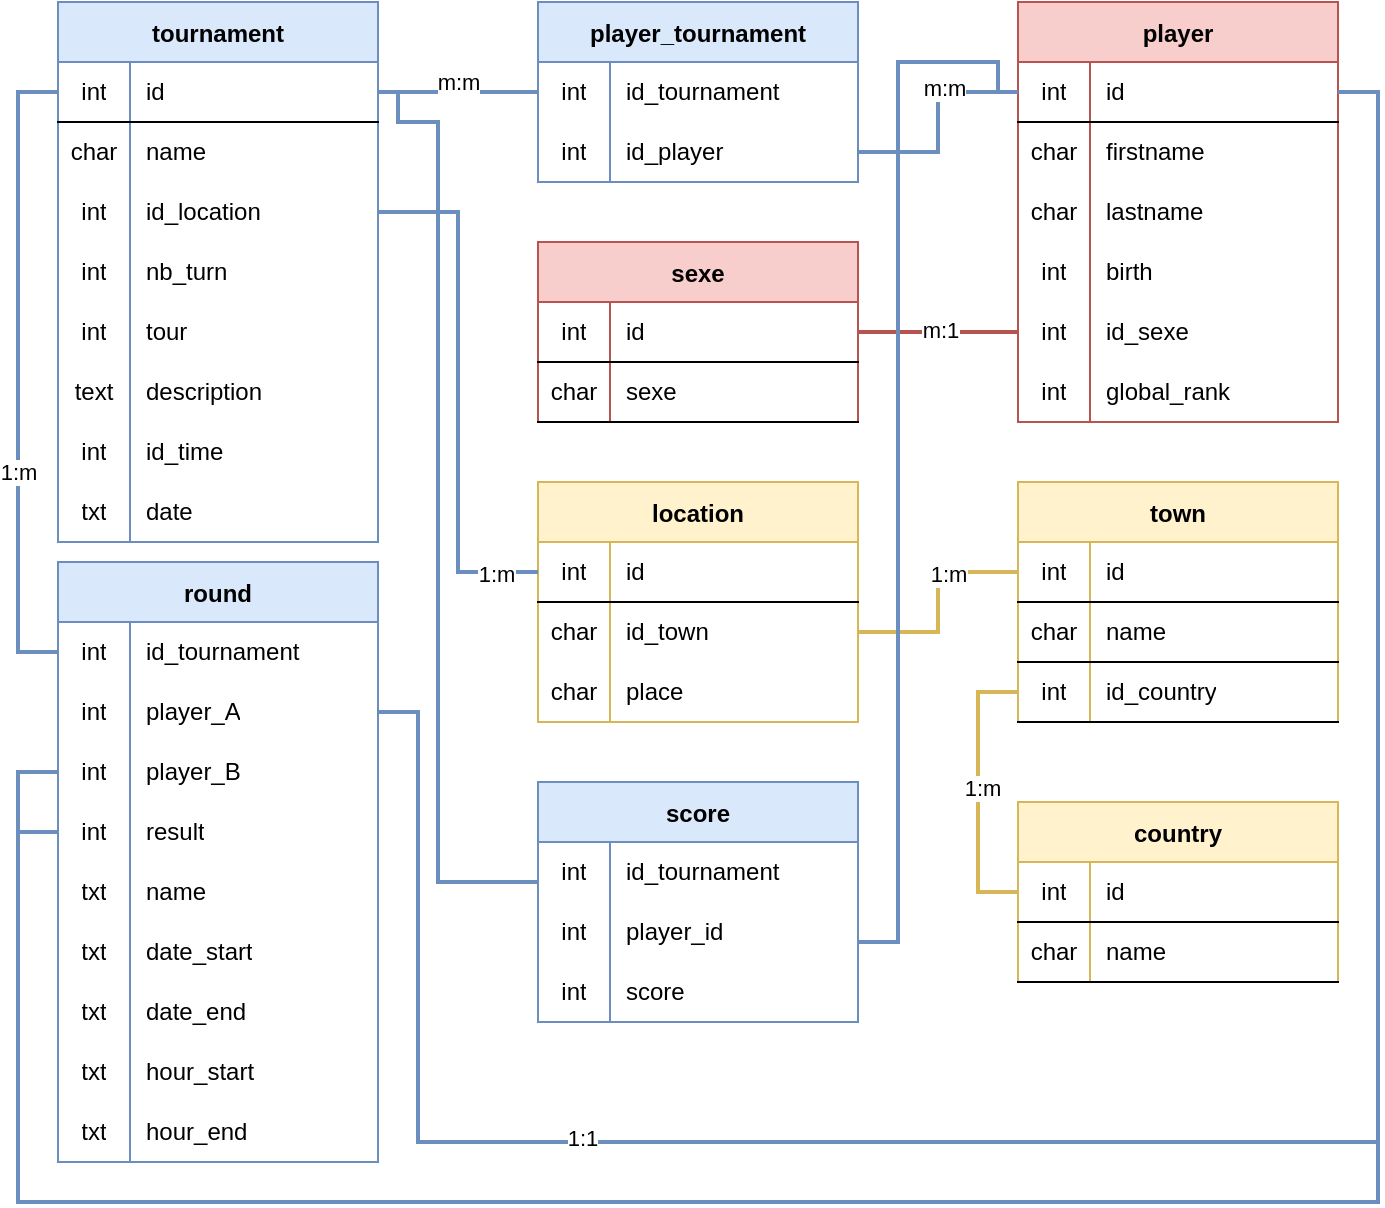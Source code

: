 <mxfile version="16.5.4" type="device" pages="2"><diagram id="C5RBs43oDa-KdzZeNtuy" name="BDD"><mxGraphModel dx="1426" dy="793" grid="1" gridSize="10" guides="1" tooltips="1" connect="1" arrows="1" fold="1" page="1" pageScale="1" pageWidth="1169" pageHeight="827" math="0" shadow="0"><root><mxCell id="WIyWlLk6GJQsqaUBKTNV-0"/><mxCell id="WIyWlLk6GJQsqaUBKTNV-1" parent="WIyWlLk6GJQsqaUBKTNV-0"/><mxCell id="q8imigKJViEBwgdhQdV9-0" value="tournament" style="shape=table;startSize=30;container=1;collapsible=0;childLayout=tableLayout;fixedRows=1;rowLines=0;fontStyle=1;align=center;pointerEvents=1;fillColor=#dae8fc;strokeColor=#6c8ebf;" parent="WIyWlLk6GJQsqaUBKTNV-1" vertex="1"><mxGeometry x="40" y="30" width="160" height="270.0" as="geometry"/></mxCell><mxCell id="q8imigKJViEBwgdhQdV9-1" value="" style="shape=partialRectangle;html=1;whiteSpace=wrap;collapsible=0;dropTarget=0;pointerEvents=1;fillColor=none;top=0;left=0;bottom=1;right=0;points=[[0,0.5],[1,0.5]];portConstraint=eastwest;" parent="q8imigKJViEBwgdhQdV9-0" vertex="1"><mxGeometry y="30" width="160" height="30" as="geometry"/></mxCell><mxCell id="q8imigKJViEBwgdhQdV9-2" value="int" style="shape=partialRectangle;html=1;whiteSpace=wrap;connectable=0;fillColor=none;top=0;left=0;bottom=0;right=0;overflow=hidden;pointerEvents=1;" parent="q8imigKJViEBwgdhQdV9-1" vertex="1"><mxGeometry width="36" height="30" as="geometry"><mxRectangle width="36" height="30" as="alternateBounds"/></mxGeometry></mxCell><mxCell id="q8imigKJViEBwgdhQdV9-3" value="id" style="shape=partialRectangle;html=1;whiteSpace=wrap;connectable=0;fillColor=none;top=0;left=0;bottom=0;right=0;align=left;spacingLeft=6;overflow=hidden;pointerEvents=1;" parent="q8imigKJViEBwgdhQdV9-1" vertex="1"><mxGeometry x="36" width="124" height="30" as="geometry"><mxRectangle width="124" height="30" as="alternateBounds"/></mxGeometry></mxCell><mxCell id="q8imigKJViEBwgdhQdV9-4" value="" style="shape=partialRectangle;html=1;whiteSpace=wrap;collapsible=0;dropTarget=0;pointerEvents=1;fillColor=none;top=0;left=0;bottom=0;right=0;points=[[0,0.5],[1,0.5]];portConstraint=eastwest;" parent="q8imigKJViEBwgdhQdV9-0" vertex="1"><mxGeometry y="60" width="160" height="30" as="geometry"/></mxCell><mxCell id="q8imigKJViEBwgdhQdV9-5" value="char" style="shape=partialRectangle;html=1;whiteSpace=wrap;connectable=0;fillColor=none;top=0;left=0;bottom=0;right=0;overflow=hidden;pointerEvents=1;" parent="q8imigKJViEBwgdhQdV9-4" vertex="1"><mxGeometry width="36" height="30" as="geometry"><mxRectangle width="36" height="30" as="alternateBounds"/></mxGeometry></mxCell><mxCell id="q8imigKJViEBwgdhQdV9-6" value="name" style="shape=partialRectangle;html=1;whiteSpace=wrap;connectable=0;fillColor=none;top=0;left=0;bottom=0;right=0;align=left;spacingLeft=6;overflow=hidden;pointerEvents=1;" parent="q8imigKJViEBwgdhQdV9-4" vertex="1"><mxGeometry x="36" width="124" height="30" as="geometry"><mxRectangle width="124" height="30" as="alternateBounds"/></mxGeometry></mxCell><mxCell id="q8imigKJViEBwgdhQdV9-7" value="" style="shape=partialRectangle;html=1;whiteSpace=wrap;collapsible=0;dropTarget=0;pointerEvents=1;fillColor=none;top=0;left=0;bottom=0;right=0;points=[[0,0.5],[1,0.5]];portConstraint=eastwest;" parent="q8imigKJViEBwgdhQdV9-0" vertex="1"><mxGeometry y="90" width="160" height="30" as="geometry"/></mxCell><mxCell id="q8imigKJViEBwgdhQdV9-8" value="int" style="shape=partialRectangle;html=1;whiteSpace=wrap;connectable=0;fillColor=none;top=0;left=0;bottom=0;right=0;overflow=hidden;pointerEvents=1;" parent="q8imigKJViEBwgdhQdV9-7" vertex="1"><mxGeometry width="36" height="30" as="geometry"><mxRectangle width="36" height="30" as="alternateBounds"/></mxGeometry></mxCell><mxCell id="q8imigKJViEBwgdhQdV9-9" value="id_location" style="shape=partialRectangle;html=1;whiteSpace=wrap;connectable=0;fillColor=none;top=0;left=0;bottom=0;right=0;align=left;spacingLeft=6;overflow=hidden;pointerEvents=1;" parent="q8imigKJViEBwgdhQdV9-7" vertex="1"><mxGeometry x="36" width="124" height="30" as="geometry"><mxRectangle width="124" height="30" as="alternateBounds"/></mxGeometry></mxCell><mxCell id="q8imigKJViEBwgdhQdV9-10" style="shape=partialRectangle;html=1;whiteSpace=wrap;collapsible=0;dropTarget=0;pointerEvents=1;fillColor=none;top=0;left=0;bottom=0;right=0;points=[[0,0.5],[1,0.5]];portConstraint=eastwest;" parent="q8imigKJViEBwgdhQdV9-0" vertex="1"><mxGeometry y="120" width="160" height="30" as="geometry"/></mxCell><mxCell id="q8imigKJViEBwgdhQdV9-11" value="int" style="shape=partialRectangle;html=1;whiteSpace=wrap;connectable=0;fillColor=none;top=0;left=0;bottom=0;right=0;overflow=hidden;pointerEvents=1;" parent="q8imigKJViEBwgdhQdV9-10" vertex="1"><mxGeometry width="36" height="30" as="geometry"><mxRectangle width="36" height="30" as="alternateBounds"/></mxGeometry></mxCell><mxCell id="q8imigKJViEBwgdhQdV9-12" value="nb_turn" style="shape=partialRectangle;html=1;whiteSpace=wrap;connectable=0;fillColor=none;top=0;left=0;bottom=0;right=0;align=left;spacingLeft=6;overflow=hidden;pointerEvents=1;" parent="q8imigKJViEBwgdhQdV9-10" vertex="1"><mxGeometry x="36" width="124" height="30" as="geometry"><mxRectangle width="124" height="30" as="alternateBounds"/></mxGeometry></mxCell><mxCell id="q8imigKJViEBwgdhQdV9-13" style="shape=partialRectangle;html=1;whiteSpace=wrap;collapsible=0;dropTarget=0;pointerEvents=1;fillColor=none;top=0;left=0;bottom=0;right=0;points=[[0,0.5],[1,0.5]];portConstraint=eastwest;" parent="q8imigKJViEBwgdhQdV9-0" vertex="1"><mxGeometry y="150" width="160" height="30" as="geometry"/></mxCell><mxCell id="q8imigKJViEBwgdhQdV9-14" value="int" style="shape=partialRectangle;html=1;whiteSpace=wrap;connectable=0;fillColor=none;top=0;left=0;bottom=0;right=0;overflow=hidden;pointerEvents=1;" parent="q8imigKJViEBwgdhQdV9-13" vertex="1"><mxGeometry width="36" height="30" as="geometry"><mxRectangle width="36" height="30" as="alternateBounds"/></mxGeometry></mxCell><mxCell id="q8imigKJViEBwgdhQdV9-15" value="tour" style="shape=partialRectangle;html=1;whiteSpace=wrap;connectable=0;fillColor=none;top=0;left=0;bottom=0;right=0;align=left;spacingLeft=6;overflow=hidden;pointerEvents=1;" parent="q8imigKJViEBwgdhQdV9-13" vertex="1"><mxGeometry x="36" width="124" height="30" as="geometry"><mxRectangle width="124" height="30" as="alternateBounds"/></mxGeometry></mxCell><mxCell id="q8imigKJViEBwgdhQdV9-16" style="shape=partialRectangle;html=1;whiteSpace=wrap;collapsible=0;dropTarget=0;pointerEvents=1;fillColor=none;top=0;left=0;bottom=0;right=0;points=[[0,0.5],[1,0.5]];portConstraint=eastwest;" parent="q8imigKJViEBwgdhQdV9-0" vertex="1"><mxGeometry y="180" width="160" height="30" as="geometry"/></mxCell><mxCell id="q8imigKJViEBwgdhQdV9-17" value="text" style="shape=partialRectangle;html=1;whiteSpace=wrap;connectable=0;fillColor=none;top=0;left=0;bottom=0;right=0;overflow=hidden;pointerEvents=1;" parent="q8imigKJViEBwgdhQdV9-16" vertex="1"><mxGeometry width="36" height="30" as="geometry"><mxRectangle width="36" height="30" as="alternateBounds"/></mxGeometry></mxCell><mxCell id="q8imigKJViEBwgdhQdV9-18" value="description" style="shape=partialRectangle;html=1;whiteSpace=wrap;connectable=0;fillColor=none;top=0;left=0;bottom=0;right=0;align=left;spacingLeft=6;overflow=hidden;pointerEvents=1;" parent="q8imigKJViEBwgdhQdV9-16" vertex="1"><mxGeometry x="36" width="124" height="30" as="geometry"><mxRectangle width="124" height="30" as="alternateBounds"/></mxGeometry></mxCell><mxCell id="q8imigKJViEBwgdhQdV9-19" style="shape=partialRectangle;html=1;whiteSpace=wrap;collapsible=0;dropTarget=0;pointerEvents=1;fillColor=none;top=0;left=0;bottom=0;right=0;points=[[0,0.5],[1,0.5]];portConstraint=eastwest;" parent="q8imigKJViEBwgdhQdV9-0" vertex="1"><mxGeometry y="210" width="160" height="30" as="geometry"/></mxCell><mxCell id="q8imigKJViEBwgdhQdV9-20" value="int" style="shape=partialRectangle;html=1;whiteSpace=wrap;connectable=0;fillColor=none;top=0;left=0;bottom=0;right=0;overflow=hidden;pointerEvents=1;" parent="q8imigKJViEBwgdhQdV9-19" vertex="1"><mxGeometry width="36" height="30" as="geometry"><mxRectangle width="36" height="30" as="alternateBounds"/></mxGeometry></mxCell><mxCell id="q8imigKJViEBwgdhQdV9-21" value="id_time" style="shape=partialRectangle;html=1;whiteSpace=wrap;connectable=0;fillColor=none;top=0;left=0;bottom=0;right=0;align=left;spacingLeft=6;overflow=hidden;pointerEvents=1;" parent="q8imigKJViEBwgdhQdV9-19" vertex="1"><mxGeometry x="36" width="124" height="30" as="geometry"><mxRectangle width="124" height="30" as="alternateBounds"/></mxGeometry></mxCell><mxCell id="sNvk0wN_pcC92J1h9qvO-0" style="shape=partialRectangle;html=1;whiteSpace=wrap;collapsible=0;dropTarget=0;pointerEvents=1;fillColor=none;top=0;left=0;bottom=0;right=0;points=[[0,0.5],[1,0.5]];portConstraint=eastwest;" parent="q8imigKJViEBwgdhQdV9-0" vertex="1"><mxGeometry y="240" width="160" height="30" as="geometry"/></mxCell><mxCell id="sNvk0wN_pcC92J1h9qvO-1" value="txt" style="shape=partialRectangle;html=1;whiteSpace=wrap;connectable=0;fillColor=none;top=0;left=0;bottom=0;right=0;overflow=hidden;pointerEvents=1;" parent="sNvk0wN_pcC92J1h9qvO-0" vertex="1"><mxGeometry width="36" height="30" as="geometry"><mxRectangle width="36" height="30" as="alternateBounds"/></mxGeometry></mxCell><mxCell id="sNvk0wN_pcC92J1h9qvO-2" value="date" style="shape=partialRectangle;html=1;whiteSpace=wrap;connectable=0;fillColor=none;top=0;left=0;bottom=0;right=0;align=left;spacingLeft=6;overflow=hidden;pointerEvents=1;" parent="sNvk0wN_pcC92J1h9qvO-0" vertex="1"><mxGeometry x="36" width="124" height="30" as="geometry"><mxRectangle width="124" height="30" as="alternateBounds"/></mxGeometry></mxCell><mxCell id="q8imigKJViEBwgdhQdV9-22" value="player_tournament" style="shape=table;startSize=30;container=1;collapsible=0;childLayout=tableLayout;fixedRows=1;rowLines=0;fontStyle=1;align=center;pointerEvents=1;fillColor=#dae8fc;strokeColor=#6c8ebf;" parent="WIyWlLk6GJQsqaUBKTNV-1" vertex="1"><mxGeometry x="280" y="30" width="160" height="90" as="geometry"/></mxCell><mxCell id="q8imigKJViEBwgdhQdV9-26" value="" style="shape=partialRectangle;html=1;whiteSpace=wrap;collapsible=0;dropTarget=0;pointerEvents=1;fillColor=none;top=0;left=0;bottom=0;right=0;points=[[0,0.5],[1,0.5]];portConstraint=eastwest;" parent="q8imigKJViEBwgdhQdV9-22" vertex="1"><mxGeometry y="30" width="160" height="30" as="geometry"/></mxCell><mxCell id="q8imigKJViEBwgdhQdV9-27" value="int" style="shape=partialRectangle;html=1;whiteSpace=wrap;connectable=0;fillColor=none;top=0;left=0;bottom=0;right=0;overflow=hidden;pointerEvents=1;" parent="q8imigKJViEBwgdhQdV9-26" vertex="1"><mxGeometry width="36" height="30" as="geometry"><mxRectangle width="36" height="30" as="alternateBounds"/></mxGeometry></mxCell><mxCell id="q8imigKJViEBwgdhQdV9-28" value="id_tournament" style="shape=partialRectangle;html=1;whiteSpace=wrap;connectable=0;fillColor=none;top=0;left=0;bottom=0;right=0;align=left;spacingLeft=6;overflow=hidden;pointerEvents=1;" parent="q8imigKJViEBwgdhQdV9-26" vertex="1"><mxGeometry x="36" width="124" height="30" as="geometry"><mxRectangle width="124" height="30" as="alternateBounds"/></mxGeometry></mxCell><mxCell id="q8imigKJViEBwgdhQdV9-29" value="" style="shape=partialRectangle;html=1;whiteSpace=wrap;collapsible=0;dropTarget=0;pointerEvents=1;fillColor=none;top=0;left=0;bottom=0;right=0;points=[[0,0.5],[1,0.5]];portConstraint=eastwest;" parent="q8imigKJViEBwgdhQdV9-22" vertex="1"><mxGeometry y="60" width="160" height="30" as="geometry"/></mxCell><mxCell id="q8imigKJViEBwgdhQdV9-30" value="int" style="shape=partialRectangle;html=1;whiteSpace=wrap;connectable=0;fillColor=none;top=0;left=0;bottom=0;right=0;overflow=hidden;pointerEvents=1;" parent="q8imigKJViEBwgdhQdV9-29" vertex="1"><mxGeometry width="36" height="30" as="geometry"><mxRectangle width="36" height="30" as="alternateBounds"/></mxGeometry></mxCell><mxCell id="q8imigKJViEBwgdhQdV9-31" value="id_player" style="shape=partialRectangle;html=1;whiteSpace=wrap;connectable=0;fillColor=none;top=0;left=0;bottom=0;right=0;align=left;spacingLeft=6;overflow=hidden;pointerEvents=1;" parent="q8imigKJViEBwgdhQdV9-29" vertex="1"><mxGeometry x="36" width="124" height="30" as="geometry"><mxRectangle width="124" height="30" as="alternateBounds"/></mxGeometry></mxCell><mxCell id="q8imigKJViEBwgdhQdV9-44" style="edgeStyle=orthogonalEdgeStyle;rounded=0;orthogonalLoop=1;jettySize=auto;html=1;entryX=1;entryY=0.5;entryDx=0;entryDy=0;endArrow=none;endFill=0;strokeWidth=2;fillColor=#dae8fc;strokeColor=#6c8ebf;" parent="WIyWlLk6GJQsqaUBKTNV-1" source="q8imigKJViEBwgdhQdV9-26" target="q8imigKJViEBwgdhQdV9-1" edge="1"><mxGeometry relative="1" as="geometry"/></mxCell><mxCell id="eJc-ZGV1E1ci7smsFXw3-0" value="m:m" style="edgeLabel;html=1;align=center;verticalAlign=middle;resizable=0;points=[];" parent="q8imigKJViEBwgdhQdV9-44" vertex="1" connectable="0"><mxGeometry x="-0.071" y="2" relative="1" as="geometry"><mxPoint x="-3" y="-7" as="offset"/></mxGeometry></mxCell><mxCell id="q8imigKJViEBwgdhQdV9-45" value="player" style="shape=table;startSize=30;container=1;collapsible=0;childLayout=tableLayout;fixedRows=1;rowLines=0;fontStyle=1;align=center;pointerEvents=1;fillColor=#f8cecc;strokeColor=#b85450;" parent="WIyWlLk6GJQsqaUBKTNV-1" vertex="1"><mxGeometry x="520" y="30" width="160" height="210" as="geometry"/></mxCell><mxCell id="q8imigKJViEBwgdhQdV9-46" value="" style="shape=partialRectangle;html=1;whiteSpace=wrap;collapsible=0;dropTarget=0;pointerEvents=1;fillColor=none;top=0;left=0;bottom=1;right=0;points=[[0,0.5],[1,0.5]];portConstraint=eastwest;" parent="q8imigKJViEBwgdhQdV9-45" vertex="1"><mxGeometry y="30" width="160" height="30" as="geometry"/></mxCell><mxCell id="q8imigKJViEBwgdhQdV9-47" value="int" style="shape=partialRectangle;html=1;whiteSpace=wrap;connectable=0;fillColor=none;top=0;left=0;bottom=0;right=0;overflow=hidden;pointerEvents=1;" parent="q8imigKJViEBwgdhQdV9-46" vertex="1"><mxGeometry width="36" height="30" as="geometry"><mxRectangle width="36" height="30" as="alternateBounds"/></mxGeometry></mxCell><mxCell id="q8imigKJViEBwgdhQdV9-48" value="id" style="shape=partialRectangle;html=1;whiteSpace=wrap;connectable=0;fillColor=none;top=0;left=0;bottom=0;right=0;align=left;spacingLeft=6;overflow=hidden;pointerEvents=1;" parent="q8imigKJViEBwgdhQdV9-46" vertex="1"><mxGeometry x="36" width="124" height="30" as="geometry"><mxRectangle width="124" height="30" as="alternateBounds"/></mxGeometry></mxCell><mxCell id="q8imigKJViEBwgdhQdV9-49" value="" style="shape=partialRectangle;html=1;whiteSpace=wrap;collapsible=0;dropTarget=0;pointerEvents=1;fillColor=none;top=0;left=0;bottom=0;right=0;points=[[0,0.5],[1,0.5]];portConstraint=eastwest;" parent="q8imigKJViEBwgdhQdV9-45" vertex="1"><mxGeometry y="60" width="160" height="30" as="geometry"/></mxCell><mxCell id="q8imigKJViEBwgdhQdV9-50" value="char" style="shape=partialRectangle;html=1;whiteSpace=wrap;connectable=0;fillColor=none;top=0;left=0;bottom=0;right=0;overflow=hidden;pointerEvents=1;" parent="q8imigKJViEBwgdhQdV9-49" vertex="1"><mxGeometry width="36" height="30" as="geometry"><mxRectangle width="36" height="30" as="alternateBounds"/></mxGeometry></mxCell><mxCell id="q8imigKJViEBwgdhQdV9-51" value="firstname" style="shape=partialRectangle;html=1;whiteSpace=wrap;connectable=0;fillColor=none;top=0;left=0;bottom=0;right=0;align=left;spacingLeft=6;overflow=hidden;pointerEvents=1;" parent="q8imigKJViEBwgdhQdV9-49" vertex="1"><mxGeometry x="36" width="124" height="30" as="geometry"><mxRectangle width="124" height="30" as="alternateBounds"/></mxGeometry></mxCell><mxCell id="q8imigKJViEBwgdhQdV9-52" value="" style="shape=partialRectangle;html=1;whiteSpace=wrap;collapsible=0;dropTarget=0;pointerEvents=1;fillColor=none;top=0;left=0;bottom=0;right=0;points=[[0,0.5],[1,0.5]];portConstraint=eastwest;" parent="q8imigKJViEBwgdhQdV9-45" vertex="1"><mxGeometry y="90" width="160" height="30" as="geometry"/></mxCell><mxCell id="q8imigKJViEBwgdhQdV9-53" value="char" style="shape=partialRectangle;html=1;whiteSpace=wrap;connectable=0;fillColor=none;top=0;left=0;bottom=0;right=0;overflow=hidden;pointerEvents=1;" parent="q8imigKJViEBwgdhQdV9-52" vertex="1"><mxGeometry width="36" height="30" as="geometry"><mxRectangle width="36" height="30" as="alternateBounds"/></mxGeometry></mxCell><mxCell id="q8imigKJViEBwgdhQdV9-54" value="lastname" style="shape=partialRectangle;html=1;whiteSpace=wrap;connectable=0;fillColor=none;top=0;left=0;bottom=0;right=0;align=left;spacingLeft=6;overflow=hidden;pointerEvents=1;" parent="q8imigKJViEBwgdhQdV9-52" vertex="1"><mxGeometry x="36" width="124" height="30" as="geometry"><mxRectangle width="124" height="30" as="alternateBounds"/></mxGeometry></mxCell><mxCell id="q8imigKJViEBwgdhQdV9-55" style="shape=partialRectangle;html=1;whiteSpace=wrap;collapsible=0;dropTarget=0;pointerEvents=1;fillColor=none;top=0;left=0;bottom=0;right=0;points=[[0,0.5],[1,0.5]];portConstraint=eastwest;" parent="q8imigKJViEBwgdhQdV9-45" vertex="1"><mxGeometry y="120" width="160" height="30" as="geometry"/></mxCell><mxCell id="q8imigKJViEBwgdhQdV9-56" value="int" style="shape=partialRectangle;html=1;whiteSpace=wrap;connectable=0;fillColor=none;top=0;left=0;bottom=0;right=0;overflow=hidden;pointerEvents=1;" parent="q8imigKJViEBwgdhQdV9-55" vertex="1"><mxGeometry width="36" height="30" as="geometry"><mxRectangle width="36" height="30" as="alternateBounds"/></mxGeometry></mxCell><mxCell id="q8imigKJViEBwgdhQdV9-57" value="birth" style="shape=partialRectangle;html=1;whiteSpace=wrap;connectable=0;fillColor=none;top=0;left=0;bottom=0;right=0;align=left;spacingLeft=6;overflow=hidden;pointerEvents=1;" parent="q8imigKJViEBwgdhQdV9-55" vertex="1"><mxGeometry x="36" width="124" height="30" as="geometry"><mxRectangle width="124" height="30" as="alternateBounds"/></mxGeometry></mxCell><mxCell id="q8imigKJViEBwgdhQdV9-58" style="shape=partialRectangle;html=1;whiteSpace=wrap;collapsible=0;dropTarget=0;pointerEvents=1;fillColor=none;top=0;left=0;bottom=0;right=0;points=[[0,0.5],[1,0.5]];portConstraint=eastwest;" parent="q8imigKJViEBwgdhQdV9-45" vertex="1"><mxGeometry y="150" width="160" height="30" as="geometry"/></mxCell><mxCell id="q8imigKJViEBwgdhQdV9-59" value="int" style="shape=partialRectangle;html=1;whiteSpace=wrap;connectable=0;fillColor=none;top=0;left=0;bottom=0;right=0;overflow=hidden;pointerEvents=1;" parent="q8imigKJViEBwgdhQdV9-58" vertex="1"><mxGeometry width="36" height="30" as="geometry"><mxRectangle width="36" height="30" as="alternateBounds"/></mxGeometry></mxCell><mxCell id="q8imigKJViEBwgdhQdV9-60" value="id_sexe" style="shape=partialRectangle;html=1;whiteSpace=wrap;connectable=0;fillColor=none;top=0;left=0;bottom=0;right=0;align=left;spacingLeft=6;overflow=hidden;pointerEvents=1;" parent="q8imigKJViEBwgdhQdV9-58" vertex="1"><mxGeometry x="36" width="124" height="30" as="geometry"><mxRectangle width="124" height="30" as="alternateBounds"/></mxGeometry></mxCell><mxCell id="q8imigKJViEBwgdhQdV9-61" style="shape=partialRectangle;html=1;whiteSpace=wrap;collapsible=0;dropTarget=0;pointerEvents=1;fillColor=none;top=0;left=0;bottom=0;right=0;points=[[0,0.5],[1,0.5]];portConstraint=eastwest;" parent="q8imigKJViEBwgdhQdV9-45" vertex="1"><mxGeometry y="180" width="160" height="30" as="geometry"/></mxCell><mxCell id="q8imigKJViEBwgdhQdV9-62" value="int" style="shape=partialRectangle;html=1;whiteSpace=wrap;connectable=0;fillColor=none;top=0;left=0;bottom=0;right=0;overflow=hidden;pointerEvents=1;" parent="q8imigKJViEBwgdhQdV9-61" vertex="1"><mxGeometry width="36" height="30" as="geometry"><mxRectangle width="36" height="30" as="alternateBounds"/></mxGeometry></mxCell><mxCell id="q8imigKJViEBwgdhQdV9-63" value="global_rank" style="shape=partialRectangle;html=1;whiteSpace=wrap;connectable=0;fillColor=none;top=0;left=0;bottom=0;right=0;align=left;spacingLeft=6;overflow=hidden;pointerEvents=1;" parent="q8imigKJViEBwgdhQdV9-61" vertex="1"><mxGeometry x="36" width="124" height="30" as="geometry"><mxRectangle width="124" height="30" as="alternateBounds"/></mxGeometry></mxCell><mxCell id="q8imigKJViEBwgdhQdV9-67" style="edgeStyle=orthogonalEdgeStyle;rounded=0;orthogonalLoop=1;jettySize=auto;html=1;entryX=1;entryY=0.5;entryDx=0;entryDy=0;endArrow=none;endFill=0;strokeWidth=2;fillColor=#dae8fc;strokeColor=#6c8ebf;" parent="WIyWlLk6GJQsqaUBKTNV-1" source="q8imigKJViEBwgdhQdV9-46" target="q8imigKJViEBwgdhQdV9-29" edge="1"><mxGeometry relative="1" as="geometry"/></mxCell><mxCell id="eJc-ZGV1E1ci7smsFXw3-1" value="m:m" style="edgeLabel;html=1;align=center;verticalAlign=middle;resizable=0;points=[];" parent="q8imigKJViEBwgdhQdV9-67" vertex="1" connectable="0"><mxGeometry x="-0.324" y="-2" relative="1" as="geometry"><mxPoint as="offset"/></mxGeometry></mxCell><mxCell id="q8imigKJViEBwgdhQdV9-82" value="sexe" style="shape=table;startSize=30;container=1;collapsible=0;childLayout=tableLayout;fixedRows=1;rowLines=0;fontStyle=1;align=center;pointerEvents=1;fillColor=#f8cecc;strokeColor=#b85450;" parent="WIyWlLk6GJQsqaUBKTNV-1" vertex="1"><mxGeometry x="280" y="150" width="160" height="90" as="geometry"/></mxCell><mxCell id="q8imigKJViEBwgdhQdV9-83" value="" style="shape=partialRectangle;html=1;whiteSpace=wrap;collapsible=0;dropTarget=0;pointerEvents=1;fillColor=none;top=0;left=0;bottom=1;right=0;points=[[0,0.5],[1,0.5]];portConstraint=eastwest;" parent="q8imigKJViEBwgdhQdV9-82" vertex="1"><mxGeometry y="30" width="160" height="30" as="geometry"/></mxCell><mxCell id="q8imigKJViEBwgdhQdV9-84" value="int" style="shape=partialRectangle;html=1;whiteSpace=wrap;connectable=0;fillColor=none;top=0;left=0;bottom=0;right=0;overflow=hidden;pointerEvents=1;" parent="q8imigKJViEBwgdhQdV9-83" vertex="1"><mxGeometry width="36" height="30" as="geometry"><mxRectangle width="36" height="30" as="alternateBounds"/></mxGeometry></mxCell><mxCell id="q8imigKJViEBwgdhQdV9-85" value="id" style="shape=partialRectangle;html=1;whiteSpace=wrap;connectable=0;fillColor=none;top=0;left=0;bottom=0;right=0;align=left;spacingLeft=6;overflow=hidden;pointerEvents=1;" parent="q8imigKJViEBwgdhQdV9-83" vertex="1"><mxGeometry x="36" width="124" height="30" as="geometry"><mxRectangle width="124" height="30" as="alternateBounds"/></mxGeometry></mxCell><mxCell id="q8imigKJViEBwgdhQdV9-101" style="shape=partialRectangle;html=1;whiteSpace=wrap;collapsible=0;dropTarget=0;pointerEvents=1;fillColor=none;top=0;left=0;bottom=1;right=0;points=[[0,0.5],[1,0.5]];portConstraint=eastwest;" parent="q8imigKJViEBwgdhQdV9-82" vertex="1"><mxGeometry y="60" width="160" height="30" as="geometry"/></mxCell><mxCell id="q8imigKJViEBwgdhQdV9-102" value="char" style="shape=partialRectangle;html=1;whiteSpace=wrap;connectable=0;fillColor=none;top=0;left=0;bottom=0;right=0;overflow=hidden;pointerEvents=1;" parent="q8imigKJViEBwgdhQdV9-101" vertex="1"><mxGeometry width="36" height="30" as="geometry"><mxRectangle width="36" height="30" as="alternateBounds"/></mxGeometry></mxCell><mxCell id="q8imigKJViEBwgdhQdV9-103" value="sexe" style="shape=partialRectangle;html=1;whiteSpace=wrap;connectable=0;fillColor=none;top=0;left=0;bottom=0;right=0;align=left;spacingLeft=6;overflow=hidden;pointerEvents=1;" parent="q8imigKJViEBwgdhQdV9-101" vertex="1"><mxGeometry x="36" width="124" height="30" as="geometry"><mxRectangle width="124" height="30" as="alternateBounds"/></mxGeometry></mxCell><mxCell id="q8imigKJViEBwgdhQdV9-104" style="edgeStyle=orthogonalEdgeStyle;rounded=0;orthogonalLoop=1;jettySize=auto;html=1;entryX=1;entryY=0.5;entryDx=0;entryDy=0;endArrow=none;endFill=0;strokeWidth=2;fillColor=#f8cecc;strokeColor=#b85450;" parent="WIyWlLk6GJQsqaUBKTNV-1" source="q8imigKJViEBwgdhQdV9-58" target="q8imigKJViEBwgdhQdV9-83" edge="1"><mxGeometry relative="1" as="geometry"/></mxCell><mxCell id="eJc-ZGV1E1ci7smsFXw3-2" value="m:1" style="edgeLabel;html=1;align=center;verticalAlign=middle;resizable=0;points=[];" parent="q8imigKJViEBwgdhQdV9-104" vertex="1" connectable="0"><mxGeometry x="-0.008" y="-1" relative="1" as="geometry"><mxPoint as="offset"/></mxGeometry></mxCell><mxCell id="q8imigKJViEBwgdhQdV9-121" value="location" style="shape=table;startSize=30;container=1;collapsible=0;childLayout=tableLayout;fixedRows=1;rowLines=0;fontStyle=1;align=center;pointerEvents=1;fillColor=#fff2cc;strokeColor=#d6b656;" parent="WIyWlLk6GJQsqaUBKTNV-1" vertex="1"><mxGeometry x="280" y="270" width="160" height="120" as="geometry"/></mxCell><mxCell id="q8imigKJViEBwgdhQdV9-122" value="" style="shape=partialRectangle;html=1;whiteSpace=wrap;collapsible=0;dropTarget=0;pointerEvents=1;fillColor=none;top=0;left=0;bottom=1;right=0;points=[[0,0.5],[1,0.5]];portConstraint=eastwest;" parent="q8imigKJViEBwgdhQdV9-121" vertex="1"><mxGeometry y="30" width="160" height="30" as="geometry"/></mxCell><mxCell id="q8imigKJViEBwgdhQdV9-123" value="int" style="shape=partialRectangle;html=1;whiteSpace=wrap;connectable=0;fillColor=none;top=0;left=0;bottom=0;right=0;overflow=hidden;pointerEvents=1;" parent="q8imigKJViEBwgdhQdV9-122" vertex="1"><mxGeometry width="36" height="30" as="geometry"><mxRectangle width="36" height="30" as="alternateBounds"/></mxGeometry></mxCell><mxCell id="q8imigKJViEBwgdhQdV9-124" value="id" style="shape=partialRectangle;html=1;whiteSpace=wrap;connectable=0;fillColor=none;top=0;left=0;bottom=0;right=0;align=left;spacingLeft=6;overflow=hidden;pointerEvents=1;" parent="q8imigKJViEBwgdhQdV9-122" vertex="1"><mxGeometry x="36" width="124" height="30" as="geometry"><mxRectangle width="124" height="30" as="alternateBounds"/></mxGeometry></mxCell><mxCell id="q8imigKJViEBwgdhQdV9-125" value="" style="shape=partialRectangle;html=1;whiteSpace=wrap;collapsible=0;dropTarget=0;pointerEvents=1;fillColor=none;top=0;left=0;bottom=0;right=0;points=[[0,0.5],[1,0.5]];portConstraint=eastwest;" parent="q8imigKJViEBwgdhQdV9-121" vertex="1"><mxGeometry y="60" width="160" height="30" as="geometry"/></mxCell><mxCell id="q8imigKJViEBwgdhQdV9-126" value="char" style="shape=partialRectangle;html=1;whiteSpace=wrap;connectable=0;fillColor=none;top=0;left=0;bottom=0;right=0;overflow=hidden;pointerEvents=1;" parent="q8imigKJViEBwgdhQdV9-125" vertex="1"><mxGeometry width="36" height="30" as="geometry"><mxRectangle width="36" height="30" as="alternateBounds"/></mxGeometry></mxCell><mxCell id="q8imigKJViEBwgdhQdV9-127" value="id_town" style="shape=partialRectangle;html=1;whiteSpace=wrap;connectable=0;fillColor=none;top=0;left=0;bottom=0;right=0;align=left;spacingLeft=6;overflow=hidden;pointerEvents=1;" parent="q8imigKJViEBwgdhQdV9-125" vertex="1"><mxGeometry x="36" width="124" height="30" as="geometry"><mxRectangle width="124" height="30" as="alternateBounds"/></mxGeometry></mxCell><mxCell id="q8imigKJViEBwgdhQdV9-128" value="" style="shape=partialRectangle;html=1;whiteSpace=wrap;collapsible=0;dropTarget=0;pointerEvents=1;fillColor=none;top=0;left=0;bottom=0;right=0;points=[[0,0.5],[1,0.5]];portConstraint=eastwest;" parent="q8imigKJViEBwgdhQdV9-121" vertex="1"><mxGeometry y="90" width="160" height="30" as="geometry"/></mxCell><mxCell id="q8imigKJViEBwgdhQdV9-129" value="char" style="shape=partialRectangle;html=1;whiteSpace=wrap;connectable=0;fillColor=none;top=0;left=0;bottom=0;right=0;overflow=hidden;pointerEvents=1;" parent="q8imigKJViEBwgdhQdV9-128" vertex="1"><mxGeometry width="36" height="30" as="geometry"><mxRectangle width="36" height="30" as="alternateBounds"/></mxGeometry></mxCell><mxCell id="q8imigKJViEBwgdhQdV9-130" value="place" style="shape=partialRectangle;html=1;whiteSpace=wrap;connectable=0;fillColor=none;top=0;left=0;bottom=0;right=0;align=left;spacingLeft=6;overflow=hidden;pointerEvents=1;" parent="q8imigKJViEBwgdhQdV9-128" vertex="1"><mxGeometry x="36" width="124" height="30" as="geometry"><mxRectangle width="124" height="30" as="alternateBounds"/></mxGeometry></mxCell><mxCell id="q8imigKJViEBwgdhQdV9-140" style="edgeStyle=orthogonalEdgeStyle;rounded=0;orthogonalLoop=1;jettySize=auto;html=1;entryX=1;entryY=0.5;entryDx=0;entryDy=0;endArrow=none;endFill=0;strokeWidth=2;fillColor=#dae8fc;strokeColor=#6c8ebf;" parent="WIyWlLk6GJQsqaUBKTNV-1" source="q8imigKJViEBwgdhQdV9-122" target="q8imigKJViEBwgdhQdV9-7" edge="1"><mxGeometry relative="1" as="geometry"/></mxCell><mxCell id="eJc-ZGV1E1ci7smsFXw3-6" value="1:m" style="edgeLabel;html=1;align=center;verticalAlign=middle;resizable=0;points=[];" parent="q8imigKJViEBwgdhQdV9-140" vertex="1" connectable="0"><mxGeometry x="-0.836" y="1" relative="1" as="geometry"><mxPoint as="offset"/></mxGeometry></mxCell><mxCell id="q8imigKJViEBwgdhQdV9-141" value="town" style="shape=table;startSize=30;container=1;collapsible=0;childLayout=tableLayout;fixedRows=1;rowLines=0;fontStyle=1;align=center;pointerEvents=1;fillColor=#fff2cc;strokeColor=#d6b656;" parent="WIyWlLk6GJQsqaUBKTNV-1" vertex="1"><mxGeometry x="520" y="270" width="160" height="120" as="geometry"/></mxCell><mxCell id="q8imigKJViEBwgdhQdV9-142" value="" style="shape=partialRectangle;html=1;whiteSpace=wrap;collapsible=0;dropTarget=0;pointerEvents=1;fillColor=none;top=0;left=0;bottom=1;right=0;points=[[0,0.5],[1,0.5]];portConstraint=eastwest;" parent="q8imigKJViEBwgdhQdV9-141" vertex="1"><mxGeometry y="30" width="160" height="30" as="geometry"/></mxCell><mxCell id="q8imigKJViEBwgdhQdV9-143" value="int" style="shape=partialRectangle;html=1;whiteSpace=wrap;connectable=0;fillColor=none;top=0;left=0;bottom=0;right=0;overflow=hidden;pointerEvents=1;" parent="q8imigKJViEBwgdhQdV9-142" vertex="1"><mxGeometry width="36" height="30" as="geometry"><mxRectangle width="36" height="30" as="alternateBounds"/></mxGeometry></mxCell><mxCell id="q8imigKJViEBwgdhQdV9-144" value="id" style="shape=partialRectangle;html=1;whiteSpace=wrap;connectable=0;fillColor=none;top=0;left=0;bottom=0;right=0;align=left;spacingLeft=6;overflow=hidden;pointerEvents=1;" parent="q8imigKJViEBwgdhQdV9-142" vertex="1"><mxGeometry x="36" width="124" height="30" as="geometry"><mxRectangle width="124" height="30" as="alternateBounds"/></mxGeometry></mxCell><mxCell id="q8imigKJViEBwgdhQdV9-145" style="shape=partialRectangle;html=1;whiteSpace=wrap;collapsible=0;dropTarget=0;pointerEvents=1;fillColor=none;top=0;left=0;bottom=1;right=0;points=[[0,0.5],[1,0.5]];portConstraint=eastwest;" parent="q8imigKJViEBwgdhQdV9-141" vertex="1"><mxGeometry y="60" width="160" height="30" as="geometry"/></mxCell><mxCell id="q8imigKJViEBwgdhQdV9-146" value="char" style="shape=partialRectangle;html=1;whiteSpace=wrap;connectable=0;fillColor=none;top=0;left=0;bottom=0;right=0;overflow=hidden;pointerEvents=1;" parent="q8imigKJViEBwgdhQdV9-145" vertex="1"><mxGeometry width="36" height="30" as="geometry"><mxRectangle width="36" height="30" as="alternateBounds"/></mxGeometry></mxCell><mxCell id="q8imigKJViEBwgdhQdV9-147" value="name" style="shape=partialRectangle;html=1;whiteSpace=wrap;connectable=0;fillColor=none;top=0;left=0;bottom=0;right=0;align=left;spacingLeft=6;overflow=hidden;pointerEvents=1;" parent="q8imigKJViEBwgdhQdV9-145" vertex="1"><mxGeometry x="36" width="124" height="30" as="geometry"><mxRectangle width="124" height="30" as="alternateBounds"/></mxGeometry></mxCell><mxCell id="9NBYtxVqILdQ5iz6BkKT-0" style="shape=partialRectangle;html=1;whiteSpace=wrap;collapsible=0;dropTarget=0;pointerEvents=1;fillColor=none;top=0;left=0;bottom=1;right=0;points=[[0,0.5],[1,0.5]];portConstraint=eastwest;" parent="q8imigKJViEBwgdhQdV9-141" vertex="1"><mxGeometry y="90" width="160" height="30" as="geometry"/></mxCell><mxCell id="9NBYtxVqILdQ5iz6BkKT-1" value="int" style="shape=partialRectangle;html=1;whiteSpace=wrap;connectable=0;fillColor=none;top=0;left=0;bottom=0;right=0;overflow=hidden;pointerEvents=1;" parent="9NBYtxVqILdQ5iz6BkKT-0" vertex="1"><mxGeometry width="36" height="30" as="geometry"><mxRectangle width="36" height="30" as="alternateBounds"/></mxGeometry></mxCell><mxCell id="9NBYtxVqILdQ5iz6BkKT-2" value="id_country" style="shape=partialRectangle;html=1;whiteSpace=wrap;connectable=0;fillColor=none;top=0;left=0;bottom=0;right=0;align=left;spacingLeft=6;overflow=hidden;pointerEvents=1;" parent="9NBYtxVqILdQ5iz6BkKT-0" vertex="1"><mxGeometry x="36" width="124" height="30" as="geometry"><mxRectangle width="124" height="30" as="alternateBounds"/></mxGeometry></mxCell><mxCell id="q8imigKJViEBwgdhQdV9-148" value="country" style="shape=table;startSize=30;container=1;collapsible=0;childLayout=tableLayout;fixedRows=1;rowLines=0;fontStyle=1;align=center;pointerEvents=1;fillColor=#fff2cc;strokeColor=#d6b656;" parent="WIyWlLk6GJQsqaUBKTNV-1" vertex="1"><mxGeometry x="520" y="430" width="160" height="90" as="geometry"/></mxCell><mxCell id="q8imigKJViEBwgdhQdV9-149" value="" style="shape=partialRectangle;html=1;whiteSpace=wrap;collapsible=0;dropTarget=0;pointerEvents=1;fillColor=none;top=0;left=0;bottom=1;right=0;points=[[0,0.5],[1,0.5]];portConstraint=eastwest;" parent="q8imigKJViEBwgdhQdV9-148" vertex="1"><mxGeometry y="30" width="160" height="30" as="geometry"/></mxCell><mxCell id="q8imigKJViEBwgdhQdV9-150" value="int" style="shape=partialRectangle;html=1;whiteSpace=wrap;connectable=0;fillColor=none;top=0;left=0;bottom=0;right=0;overflow=hidden;pointerEvents=1;" parent="q8imigKJViEBwgdhQdV9-149" vertex="1"><mxGeometry width="36" height="30" as="geometry"><mxRectangle width="36" height="30" as="alternateBounds"/></mxGeometry></mxCell><mxCell id="q8imigKJViEBwgdhQdV9-151" value="id" style="shape=partialRectangle;html=1;whiteSpace=wrap;connectable=0;fillColor=none;top=0;left=0;bottom=0;right=0;align=left;spacingLeft=6;overflow=hidden;pointerEvents=1;" parent="q8imigKJViEBwgdhQdV9-149" vertex="1"><mxGeometry x="36" width="124" height="30" as="geometry"><mxRectangle width="124" height="30" as="alternateBounds"/></mxGeometry></mxCell><mxCell id="q8imigKJViEBwgdhQdV9-152" style="shape=partialRectangle;html=1;whiteSpace=wrap;collapsible=0;dropTarget=0;pointerEvents=1;fillColor=none;top=0;left=0;bottom=1;right=0;points=[[0,0.5],[1,0.5]];portConstraint=eastwest;" parent="q8imigKJViEBwgdhQdV9-148" vertex="1"><mxGeometry y="60" width="160" height="30" as="geometry"/></mxCell><mxCell id="q8imigKJViEBwgdhQdV9-153" value="char" style="shape=partialRectangle;html=1;whiteSpace=wrap;connectable=0;fillColor=none;top=0;left=0;bottom=0;right=0;overflow=hidden;pointerEvents=1;" parent="q8imigKJViEBwgdhQdV9-152" vertex="1"><mxGeometry width="36" height="30" as="geometry"><mxRectangle width="36" height="30" as="alternateBounds"/></mxGeometry></mxCell><mxCell id="q8imigKJViEBwgdhQdV9-154" value="name" style="shape=partialRectangle;html=1;whiteSpace=wrap;connectable=0;fillColor=none;top=0;left=0;bottom=0;right=0;align=left;spacingLeft=6;overflow=hidden;pointerEvents=1;" parent="q8imigKJViEBwgdhQdV9-152" vertex="1"><mxGeometry x="36" width="124" height="30" as="geometry"><mxRectangle width="124" height="30" as="alternateBounds"/></mxGeometry></mxCell><mxCell id="q8imigKJViEBwgdhQdV9-155" style="edgeStyle=orthogonalEdgeStyle;rounded=0;orthogonalLoop=1;jettySize=auto;html=1;endArrow=none;endFill=0;strokeWidth=2;fillColor=#fff2cc;strokeColor=#d6b656;" parent="WIyWlLk6GJQsqaUBKTNV-1" source="q8imigKJViEBwgdhQdV9-125" target="q8imigKJViEBwgdhQdV9-142" edge="1"><mxGeometry relative="1" as="geometry"/></mxCell><mxCell id="eJc-ZGV1E1ci7smsFXw3-3" value="1:m" style="edgeLabel;html=1;align=center;verticalAlign=middle;resizable=0;points=[];" parent="q8imigKJViEBwgdhQdV9-155" vertex="1" connectable="0"><mxGeometry x="0.354" y="-1" relative="1" as="geometry"><mxPoint as="offset"/></mxGeometry></mxCell><mxCell id="q8imigKJViEBwgdhQdV9-157" value="round" style="shape=table;startSize=30;container=1;collapsible=0;childLayout=tableLayout;fixedRows=1;rowLines=0;fontStyle=1;align=center;pointerEvents=1;fillColor=#dae8fc;strokeColor=#6c8ebf;" parent="WIyWlLk6GJQsqaUBKTNV-1" vertex="1"><mxGeometry x="40" y="310" width="160" height="300.0" as="geometry"/></mxCell><mxCell id="q8imigKJViEBwgdhQdV9-161" value="" style="shape=partialRectangle;html=1;whiteSpace=wrap;collapsible=0;dropTarget=0;pointerEvents=1;fillColor=none;top=0;left=0;bottom=0;right=0;points=[[0,0.5],[1,0.5]];portConstraint=eastwest;" parent="q8imigKJViEBwgdhQdV9-157" vertex="1"><mxGeometry y="30" width="160" height="30" as="geometry"/></mxCell><mxCell id="q8imigKJViEBwgdhQdV9-162" value="int" style="shape=partialRectangle;html=1;whiteSpace=wrap;connectable=0;fillColor=none;top=0;left=0;bottom=0;right=0;overflow=hidden;pointerEvents=1;" parent="q8imigKJViEBwgdhQdV9-161" vertex="1"><mxGeometry width="36" height="30" as="geometry"><mxRectangle width="36" height="30" as="alternateBounds"/></mxGeometry></mxCell><mxCell id="q8imigKJViEBwgdhQdV9-163" value="id_tournament" style="shape=partialRectangle;html=1;whiteSpace=wrap;connectable=0;fillColor=none;top=0;left=0;bottom=0;right=0;align=left;spacingLeft=6;overflow=hidden;pointerEvents=1;" parent="q8imigKJViEBwgdhQdV9-161" vertex="1"><mxGeometry x="36" width="124" height="30" as="geometry"><mxRectangle width="124" height="30" as="alternateBounds"/></mxGeometry></mxCell><mxCell id="q8imigKJViEBwgdhQdV9-164" value="" style="shape=partialRectangle;html=1;whiteSpace=wrap;collapsible=0;dropTarget=0;pointerEvents=1;fillColor=none;top=0;left=0;bottom=0;right=0;points=[[0,0.5],[1,0.5]];portConstraint=eastwest;" parent="q8imigKJViEBwgdhQdV9-157" vertex="1"><mxGeometry y="60" width="160" height="30" as="geometry"/></mxCell><mxCell id="q8imigKJViEBwgdhQdV9-165" value="int" style="shape=partialRectangle;html=1;whiteSpace=wrap;connectable=0;fillColor=none;top=0;left=0;bottom=0;right=0;overflow=hidden;pointerEvents=1;" parent="q8imigKJViEBwgdhQdV9-164" vertex="1"><mxGeometry width="36" height="30" as="geometry"><mxRectangle width="36" height="30" as="alternateBounds"/></mxGeometry></mxCell><mxCell id="q8imigKJViEBwgdhQdV9-166" value="player_A" style="shape=partialRectangle;html=1;whiteSpace=wrap;connectable=0;fillColor=none;top=0;left=0;bottom=0;right=0;align=left;spacingLeft=6;overflow=hidden;pointerEvents=1;" parent="q8imigKJViEBwgdhQdV9-164" vertex="1"><mxGeometry x="36" width="124" height="30" as="geometry"><mxRectangle width="124" height="30" as="alternateBounds"/></mxGeometry></mxCell><mxCell id="q8imigKJViEBwgdhQdV9-167" style="shape=partialRectangle;html=1;whiteSpace=wrap;collapsible=0;dropTarget=0;pointerEvents=1;fillColor=none;top=0;left=0;bottom=0;right=0;points=[[0,0.5],[1,0.5]];portConstraint=eastwest;" parent="q8imigKJViEBwgdhQdV9-157" vertex="1"><mxGeometry y="90" width="160" height="30" as="geometry"/></mxCell><mxCell id="q8imigKJViEBwgdhQdV9-168" value="int" style="shape=partialRectangle;html=1;whiteSpace=wrap;connectable=0;fillColor=none;top=0;left=0;bottom=0;right=0;overflow=hidden;pointerEvents=1;" parent="q8imigKJViEBwgdhQdV9-167" vertex="1"><mxGeometry width="36" height="30" as="geometry"><mxRectangle width="36" height="30" as="alternateBounds"/></mxGeometry></mxCell><mxCell id="q8imigKJViEBwgdhQdV9-169" value="player_B" style="shape=partialRectangle;html=1;whiteSpace=wrap;connectable=0;fillColor=none;top=0;left=0;bottom=0;right=0;align=left;spacingLeft=6;overflow=hidden;pointerEvents=1;" parent="q8imigKJViEBwgdhQdV9-167" vertex="1"><mxGeometry x="36" width="124" height="30" as="geometry"><mxRectangle width="124" height="30" as="alternateBounds"/></mxGeometry></mxCell><mxCell id="q8imigKJViEBwgdhQdV9-170" style="shape=partialRectangle;html=1;whiteSpace=wrap;collapsible=0;dropTarget=0;pointerEvents=1;fillColor=none;top=0;left=0;bottom=0;right=0;points=[[0,0.5],[1,0.5]];portConstraint=eastwest;" parent="q8imigKJViEBwgdhQdV9-157" vertex="1"><mxGeometry y="120" width="160" height="30" as="geometry"/></mxCell><mxCell id="q8imigKJViEBwgdhQdV9-171" value="int" style="shape=partialRectangle;html=1;whiteSpace=wrap;connectable=0;fillColor=none;top=0;left=0;bottom=0;right=0;overflow=hidden;pointerEvents=1;" parent="q8imigKJViEBwgdhQdV9-170" vertex="1"><mxGeometry width="36" height="30" as="geometry"><mxRectangle width="36" height="30" as="alternateBounds"/></mxGeometry></mxCell><mxCell id="q8imigKJViEBwgdhQdV9-172" value="result" style="shape=partialRectangle;html=1;whiteSpace=wrap;connectable=0;fillColor=none;top=0;left=0;bottom=0;right=0;align=left;spacingLeft=6;overflow=hidden;pointerEvents=1;" parent="q8imigKJViEBwgdhQdV9-170" vertex="1"><mxGeometry x="36" width="124" height="30" as="geometry"><mxRectangle width="124" height="30" as="alternateBounds"/></mxGeometry></mxCell><mxCell id="8TT0P3AFv9GuUZw5TlQh-0" style="shape=partialRectangle;html=1;whiteSpace=wrap;collapsible=0;dropTarget=0;pointerEvents=1;fillColor=none;top=0;left=0;bottom=0;right=0;points=[[0,0.5],[1,0.5]];portConstraint=eastwest;" parent="q8imigKJViEBwgdhQdV9-157" vertex="1"><mxGeometry y="150" width="160" height="30" as="geometry"/></mxCell><mxCell id="8TT0P3AFv9GuUZw5TlQh-1" value="txt" style="shape=partialRectangle;html=1;whiteSpace=wrap;connectable=0;fillColor=none;top=0;left=0;bottom=0;right=0;overflow=hidden;pointerEvents=1;" parent="8TT0P3AFv9GuUZw5TlQh-0" vertex="1"><mxGeometry width="36" height="30" as="geometry"><mxRectangle width="36" height="30" as="alternateBounds"/></mxGeometry></mxCell><mxCell id="8TT0P3AFv9GuUZw5TlQh-2" value="name" style="shape=partialRectangle;html=1;whiteSpace=wrap;connectable=0;fillColor=none;top=0;left=0;bottom=0;right=0;align=left;spacingLeft=6;overflow=hidden;pointerEvents=1;" parent="8TT0P3AFv9GuUZw5TlQh-0" vertex="1"><mxGeometry x="36" width="124" height="30" as="geometry"><mxRectangle width="124" height="30" as="alternateBounds"/></mxGeometry></mxCell><mxCell id="8TT0P3AFv9GuUZw5TlQh-3" style="shape=partialRectangle;html=1;whiteSpace=wrap;collapsible=0;dropTarget=0;pointerEvents=1;fillColor=none;top=0;left=0;bottom=0;right=0;points=[[0,0.5],[1,0.5]];portConstraint=eastwest;" parent="q8imigKJViEBwgdhQdV9-157" vertex="1"><mxGeometry y="180" width="160" height="30" as="geometry"/></mxCell><mxCell id="8TT0P3AFv9GuUZw5TlQh-4" value="txt" style="shape=partialRectangle;html=1;whiteSpace=wrap;connectable=0;fillColor=none;top=0;left=0;bottom=0;right=0;overflow=hidden;pointerEvents=1;" parent="8TT0P3AFv9GuUZw5TlQh-3" vertex="1"><mxGeometry width="36" height="30" as="geometry"><mxRectangle width="36" height="30" as="alternateBounds"/></mxGeometry></mxCell><mxCell id="8TT0P3AFv9GuUZw5TlQh-5" value="date_start" style="shape=partialRectangle;html=1;whiteSpace=wrap;connectable=0;fillColor=none;top=0;left=0;bottom=0;right=0;align=left;spacingLeft=6;overflow=hidden;pointerEvents=1;" parent="8TT0P3AFv9GuUZw5TlQh-3" vertex="1"><mxGeometry x="36" width="124" height="30" as="geometry"><mxRectangle width="124" height="30" as="alternateBounds"/></mxGeometry></mxCell><mxCell id="8TT0P3AFv9GuUZw5TlQh-6" style="shape=partialRectangle;html=1;whiteSpace=wrap;collapsible=0;dropTarget=0;pointerEvents=1;fillColor=none;top=0;left=0;bottom=0;right=0;points=[[0,0.5],[1,0.5]];portConstraint=eastwest;" parent="q8imigKJViEBwgdhQdV9-157" vertex="1"><mxGeometry y="210" width="160" height="30" as="geometry"/></mxCell><mxCell id="8TT0P3AFv9GuUZw5TlQh-7" value="txt" style="shape=partialRectangle;html=1;whiteSpace=wrap;connectable=0;fillColor=none;top=0;left=0;bottom=0;right=0;overflow=hidden;pointerEvents=1;" parent="8TT0P3AFv9GuUZw5TlQh-6" vertex="1"><mxGeometry width="36" height="30" as="geometry"><mxRectangle width="36" height="30" as="alternateBounds"/></mxGeometry></mxCell><mxCell id="8TT0P3AFv9GuUZw5TlQh-8" value="date_end" style="shape=partialRectangle;html=1;whiteSpace=wrap;connectable=0;fillColor=none;top=0;left=0;bottom=0;right=0;align=left;spacingLeft=6;overflow=hidden;pointerEvents=1;" parent="8TT0P3AFv9GuUZw5TlQh-6" vertex="1"><mxGeometry x="36" width="124" height="30" as="geometry"><mxRectangle width="124" height="30" as="alternateBounds"/></mxGeometry></mxCell><mxCell id="8TT0P3AFv9GuUZw5TlQh-9" style="shape=partialRectangle;html=1;whiteSpace=wrap;collapsible=0;dropTarget=0;pointerEvents=1;fillColor=none;top=0;left=0;bottom=0;right=0;points=[[0,0.5],[1,0.5]];portConstraint=eastwest;" parent="q8imigKJViEBwgdhQdV9-157" vertex="1"><mxGeometry y="240" width="160" height="30" as="geometry"/></mxCell><mxCell id="8TT0P3AFv9GuUZw5TlQh-10" value="txt" style="shape=partialRectangle;html=1;whiteSpace=wrap;connectable=0;fillColor=none;top=0;left=0;bottom=0;right=0;overflow=hidden;pointerEvents=1;" parent="8TT0P3AFv9GuUZw5TlQh-9" vertex="1"><mxGeometry width="36" height="30" as="geometry"><mxRectangle width="36" height="30" as="alternateBounds"/></mxGeometry></mxCell><mxCell id="8TT0P3AFv9GuUZw5TlQh-11" value="hour_start" style="shape=partialRectangle;html=1;whiteSpace=wrap;connectable=0;fillColor=none;top=0;left=0;bottom=0;right=0;align=left;spacingLeft=6;overflow=hidden;pointerEvents=1;" parent="8TT0P3AFv9GuUZw5TlQh-9" vertex="1"><mxGeometry x="36" width="124" height="30" as="geometry"><mxRectangle width="124" height="30" as="alternateBounds"/></mxGeometry></mxCell><mxCell id="8TT0P3AFv9GuUZw5TlQh-12" style="shape=partialRectangle;html=1;whiteSpace=wrap;collapsible=0;dropTarget=0;pointerEvents=1;fillColor=none;top=0;left=0;bottom=0;right=0;points=[[0,0.5],[1,0.5]];portConstraint=eastwest;" parent="q8imigKJViEBwgdhQdV9-157" vertex="1"><mxGeometry y="270" width="160" height="30" as="geometry"/></mxCell><mxCell id="8TT0P3AFv9GuUZw5TlQh-13" value="txt" style="shape=partialRectangle;html=1;whiteSpace=wrap;connectable=0;fillColor=none;top=0;left=0;bottom=0;right=0;overflow=hidden;pointerEvents=1;" parent="8TT0P3AFv9GuUZw5TlQh-12" vertex="1"><mxGeometry width="36" height="30" as="geometry"><mxRectangle width="36" height="30" as="alternateBounds"/></mxGeometry></mxCell><mxCell id="8TT0P3AFv9GuUZw5TlQh-14" value="hour_end" style="shape=partialRectangle;html=1;whiteSpace=wrap;connectable=0;fillColor=none;top=0;left=0;bottom=0;right=0;align=left;spacingLeft=6;overflow=hidden;pointerEvents=1;" parent="8TT0P3AFv9GuUZw5TlQh-12" vertex="1"><mxGeometry x="36" width="124" height="30" as="geometry"><mxRectangle width="124" height="30" as="alternateBounds"/></mxGeometry></mxCell><mxCell id="q8imigKJViEBwgdhQdV9-179" style="edgeStyle=orthogonalEdgeStyle;rounded=0;orthogonalLoop=1;jettySize=auto;html=1;entryX=0;entryY=0.5;entryDx=0;entryDy=0;endArrow=none;endFill=0;strokeWidth=2;fillColor=#dae8fc;strokeColor=#6c8ebf;" parent="WIyWlLk6GJQsqaUBKTNV-1" source="q8imigKJViEBwgdhQdV9-161" target="q8imigKJViEBwgdhQdV9-1" edge="1"><mxGeometry relative="1" as="geometry"/></mxCell><mxCell id="eJc-ZGV1E1ci7smsFXw3-7" value="1:m" style="edgeLabel;html=1;align=center;verticalAlign=middle;resizable=0;points=[];" parent="q8imigKJViEBwgdhQdV9-179" vertex="1" connectable="0"><mxGeometry x="-0.309" relative="1" as="geometry"><mxPoint as="offset"/></mxGeometry></mxCell><mxCell id="q8imigKJViEBwgdhQdV9-181" style="edgeStyle=orthogonalEdgeStyle;rounded=0;orthogonalLoop=1;jettySize=auto;html=1;entryX=1;entryY=0.5;entryDx=0;entryDy=0;endArrow=none;endFill=0;strokeWidth=2;fillColor=#dae8fc;strokeColor=#6c8ebf;" parent="WIyWlLk6GJQsqaUBKTNV-1" source="q8imigKJViEBwgdhQdV9-164" target="q8imigKJViEBwgdhQdV9-46" edge="1"><mxGeometry relative="1" as="geometry"><Array as="points"><mxPoint x="220" y="385"/><mxPoint x="220" y="600"/><mxPoint x="700" y="600"/><mxPoint x="700" y="75"/></Array></mxGeometry></mxCell><mxCell id="eJc-ZGV1E1ci7smsFXw3-8" value="1:1" style="edgeLabel;html=1;align=center;verticalAlign=middle;resizable=0;points=[];" parent="q8imigKJViEBwgdhQdV9-181" vertex="1" connectable="0"><mxGeometry x="-0.498" y="2" relative="1" as="geometry"><mxPoint as="offset"/></mxGeometry></mxCell><mxCell id="9NBYtxVqILdQ5iz6BkKT-3" style="edgeStyle=orthogonalEdgeStyle;rounded=0;orthogonalLoop=1;jettySize=auto;html=1;entryX=0;entryY=0.5;entryDx=0;entryDy=0;endArrow=none;endFill=0;fillColor=#fff2cc;strokeColor=#d6b656;strokeWidth=2;" parent="WIyWlLk6GJQsqaUBKTNV-1" source="9NBYtxVqILdQ5iz6BkKT-0" target="q8imigKJViEBwgdhQdV9-149" edge="1"><mxGeometry relative="1" as="geometry"/></mxCell><mxCell id="9NBYtxVqILdQ5iz6BkKT-4" value="1:m" style="edgeLabel;html=1;align=center;verticalAlign=middle;resizable=0;points=[];" parent="9NBYtxVqILdQ5iz6BkKT-3" vertex="1" connectable="0"><mxGeometry x="-0.029" y="2" relative="1" as="geometry"><mxPoint as="offset"/></mxGeometry></mxCell><mxCell id="8TT0P3AFv9GuUZw5TlQh-15" style="edgeStyle=orthogonalEdgeStyle;rounded=0;orthogonalLoop=1;jettySize=auto;html=1;entryX=1;entryY=0.5;entryDx=0;entryDy=0;strokeWidth=2;fillColor=#dae8fc;strokeColor=#6c8ebf;endArrow=none;endFill=0;" parent="WIyWlLk6GJQsqaUBKTNV-1" source="q8imigKJViEBwgdhQdV9-167" target="q8imigKJViEBwgdhQdV9-46" edge="1"><mxGeometry relative="1" as="geometry"><mxPoint x="710" y="110" as="targetPoint"/><Array as="points"><mxPoint x="20" y="415"/><mxPoint x="20" y="630"/><mxPoint x="700" y="630"/><mxPoint x="700" y="75"/></Array></mxGeometry></mxCell><mxCell id="8TT0P3AFv9GuUZw5TlQh-16" style="edgeStyle=orthogonalEdgeStyle;rounded=0;orthogonalLoop=1;jettySize=auto;html=1;strokeWidth=2;entryX=1;entryY=0.5;entryDx=0;entryDy=0;fillColor=#dae8fc;strokeColor=#6c8ebf;endArrow=none;endFill=0;" parent="WIyWlLk6GJQsqaUBKTNV-1" source="q8imigKJViEBwgdhQdV9-170" target="q8imigKJViEBwgdhQdV9-46" edge="1"><mxGeometry relative="1" as="geometry"><mxPoint x="710" y="120" as="targetPoint"/><Array as="points"><mxPoint x="20" y="445"/><mxPoint x="20" y="630"/><mxPoint x="700" y="630"/><mxPoint x="700" y="75"/></Array></mxGeometry></mxCell><mxCell id="8TT0P3AFv9GuUZw5TlQh-17" value="score" style="shape=table;startSize=30;container=1;collapsible=0;childLayout=tableLayout;fixedRows=1;rowLines=0;fontStyle=1;align=center;pointerEvents=1;fillColor=#dae8fc;strokeColor=#6c8ebf;" parent="WIyWlLk6GJQsqaUBKTNV-1" vertex="1"><mxGeometry x="280" y="420" width="160" height="120.0" as="geometry"/></mxCell><mxCell id="8TT0P3AFv9GuUZw5TlQh-21" value="" style="shape=partialRectangle;html=1;whiteSpace=wrap;collapsible=0;dropTarget=0;pointerEvents=1;fillColor=none;top=0;left=0;bottom=0;right=0;points=[[0,0.5],[1,0.5]];portConstraint=eastwest;" parent="8TT0P3AFv9GuUZw5TlQh-17" vertex="1"><mxGeometry y="30" width="160" height="30" as="geometry"/></mxCell><mxCell id="8TT0P3AFv9GuUZw5TlQh-22" value="int" style="shape=partialRectangle;html=1;whiteSpace=wrap;connectable=0;fillColor=none;top=0;left=0;bottom=0;right=0;overflow=hidden;pointerEvents=1;" parent="8TT0P3AFv9GuUZw5TlQh-21" vertex="1"><mxGeometry width="36" height="30" as="geometry"><mxRectangle width="36" height="30" as="alternateBounds"/></mxGeometry></mxCell><mxCell id="8TT0P3AFv9GuUZw5TlQh-23" value="id_tournament" style="shape=partialRectangle;html=1;whiteSpace=wrap;connectable=0;fillColor=none;top=0;left=0;bottom=0;right=0;align=left;spacingLeft=6;overflow=hidden;pointerEvents=1;" parent="8TT0P3AFv9GuUZw5TlQh-21" vertex="1"><mxGeometry x="36" width="124" height="30" as="geometry"><mxRectangle width="124" height="30" as="alternateBounds"/></mxGeometry></mxCell><mxCell id="8TT0P3AFv9GuUZw5TlQh-24" value="" style="shape=partialRectangle;html=1;whiteSpace=wrap;collapsible=0;dropTarget=0;pointerEvents=1;fillColor=none;top=0;left=0;bottom=0;right=0;points=[[0,0.5],[1,0.5]];portConstraint=eastwest;" parent="8TT0P3AFv9GuUZw5TlQh-17" vertex="1"><mxGeometry y="60" width="160" height="30" as="geometry"/></mxCell><mxCell id="8TT0P3AFv9GuUZw5TlQh-25" value="int" style="shape=partialRectangle;html=1;whiteSpace=wrap;connectable=0;fillColor=none;top=0;left=0;bottom=0;right=0;overflow=hidden;pointerEvents=1;" parent="8TT0P3AFv9GuUZw5TlQh-24" vertex="1"><mxGeometry width="36" height="30" as="geometry"><mxRectangle width="36" height="30" as="alternateBounds"/></mxGeometry></mxCell><mxCell id="8TT0P3AFv9GuUZw5TlQh-26" value="player_id" style="shape=partialRectangle;html=1;whiteSpace=wrap;connectable=0;fillColor=none;top=0;left=0;bottom=0;right=0;align=left;spacingLeft=6;overflow=hidden;pointerEvents=1;" parent="8TT0P3AFv9GuUZw5TlQh-24" vertex="1"><mxGeometry x="36" width="124" height="30" as="geometry"><mxRectangle width="124" height="30" as="alternateBounds"/></mxGeometry></mxCell><mxCell id="8TT0P3AFv9GuUZw5TlQh-27" style="shape=partialRectangle;html=1;whiteSpace=wrap;collapsible=0;dropTarget=0;pointerEvents=1;fillColor=none;top=0;left=0;bottom=0;right=0;points=[[0,0.5],[1,0.5]];portConstraint=eastwest;" parent="8TT0P3AFv9GuUZw5TlQh-17" vertex="1"><mxGeometry y="90" width="160" height="30" as="geometry"/></mxCell><mxCell id="8TT0P3AFv9GuUZw5TlQh-28" value="int" style="shape=partialRectangle;html=1;whiteSpace=wrap;connectable=0;fillColor=none;top=0;left=0;bottom=0;right=0;overflow=hidden;pointerEvents=1;" parent="8TT0P3AFv9GuUZw5TlQh-27" vertex="1"><mxGeometry width="36" height="30" as="geometry"><mxRectangle width="36" height="30" as="alternateBounds"/></mxGeometry></mxCell><mxCell id="8TT0P3AFv9GuUZw5TlQh-29" value="score" style="shape=partialRectangle;html=1;whiteSpace=wrap;connectable=0;fillColor=none;top=0;left=0;bottom=0;right=0;align=left;spacingLeft=6;overflow=hidden;pointerEvents=1;" parent="8TT0P3AFv9GuUZw5TlQh-27" vertex="1"><mxGeometry x="36" width="124" height="30" as="geometry"><mxRectangle width="124" height="30" as="alternateBounds"/></mxGeometry></mxCell><mxCell id="8TT0P3AFv9GuUZw5TlQh-48" style="edgeStyle=orthogonalEdgeStyle;rounded=0;orthogonalLoop=1;jettySize=auto;html=1;entryX=1;entryY=0.5;entryDx=0;entryDy=0;endArrow=none;endFill=0;strokeWidth=2;fillColor=#dae8fc;strokeColor=#6c8ebf;" parent="WIyWlLk6GJQsqaUBKTNV-1" source="8TT0P3AFv9GuUZw5TlQh-21" target="q8imigKJViEBwgdhQdV9-1" edge="1"><mxGeometry relative="1" as="geometry"><Array as="points"><mxPoint x="230" y="470"/><mxPoint x="230" y="90"/><mxPoint x="210" y="90"/><mxPoint x="210" y="75"/></Array></mxGeometry></mxCell><mxCell id="8TT0P3AFv9GuUZw5TlQh-49" style="edgeStyle=orthogonalEdgeStyle;rounded=0;orthogonalLoop=1;jettySize=auto;html=1;entryX=0;entryY=0.5;entryDx=0;entryDy=0;endArrow=none;endFill=0;strokeWidth=2;fillColor=#dae8fc;strokeColor=#6c8ebf;" parent="WIyWlLk6GJQsqaUBKTNV-1" source="8TT0P3AFv9GuUZw5TlQh-24" target="q8imigKJViEBwgdhQdV9-46" edge="1"><mxGeometry relative="1" as="geometry"><Array as="points"><mxPoint x="460" y="500"/><mxPoint x="460" y="60"/><mxPoint x="510" y="60"/><mxPoint x="510" y="75"/></Array></mxGeometry></mxCell></root></mxGraphModel></diagram><diagram id="hIMraNE9zy0I-OQoZVai" name="diagramme de flux"><mxGraphModel dx="2253" dy="793" grid="1" gridSize="10" guides="1" tooltips="1" connect="1" arrows="1" fold="1" page="1" pageScale="1" pageWidth="827" pageHeight="1169" math="0" shadow="0"><root><mxCell id="zNDe9f1sVvwErB4K271s-0"/><mxCell id="zNDe9f1sVvwErB4K271s-1" parent="zNDe9f1sVvwErB4K271s-0"/><mxCell id="zNDe9f1sVvwErB4K271s-5" style="edgeStyle=orthogonalEdgeStyle;rounded=0;orthogonalLoop=1;jettySize=auto;html=1;entryX=0.5;entryY=0;entryDx=0;entryDy=0;endArrow=classic;endFill=1;strokeWidth=3;" parent="zNDe9f1sVvwErB4K271s-1" source="zNDe9f1sVvwErB4K271s-3" target="zNDe9f1sVvwErB4K271s-4" edge="1"><mxGeometry relative="1" as="geometry"/></mxCell><mxCell id="zNDe9f1sVvwErB4K271s-3" value="Début du programme" style="ellipse;whiteSpace=wrap;html=1;" parent="zNDe9f1sVvwErB4K271s-1" vertex="1"><mxGeometry x="80" y="40" width="120" height="80" as="geometry"/></mxCell><mxCell id="zNDe9f1sVvwErB4K271s-7" value="Charger" style="edgeStyle=orthogonalEdgeStyle;rounded=0;orthogonalLoop=1;jettySize=auto;html=1;entryX=0;entryY=0.75;entryDx=0;entryDy=0;endArrow=classic;endFill=1;strokeWidth=3;" parent="zNDe9f1sVvwErB4K271s-1" source="zNDe9f1sVvwErB4K271s-4" target="zNDe9f1sVvwErB4K271s-6" edge="1"><mxGeometry relative="1" as="geometry"/></mxCell><mxCell id="zNDe9f1sVvwErB4K271s-14" style="edgeStyle=orthogonalEdgeStyle;rounded=0;orthogonalLoop=1;jettySize=auto;html=1;entryX=0.5;entryY=0;entryDx=0;entryDy=0;startArrow=none;startFill=0;endArrow=classic;endFill=1;strokeWidth=3;" parent="zNDe9f1sVvwErB4K271s-1" source="zNDe9f1sVvwErB4K271s-4" target="zNDe9f1sVvwErB4K271s-13" edge="1"><mxGeometry relative="1" as="geometry"/></mxCell><mxCell id="zNDe9f1sVvwErB4K271s-27" value="Créer" style="edgeLabel;html=1;align=center;verticalAlign=middle;resizable=0;points=[];" parent="zNDe9f1sVvwErB4K271s-14" vertex="1" connectable="0"><mxGeometry x="-0.467" y="1" relative="1" as="geometry"><mxPoint as="offset"/></mxGeometry></mxCell><mxCell id="zNDe9f1sVvwErB4K271s-4" value="Créer un tournoi ou &lt;br&gt;charger un tournoi" style="rhombus;whiteSpace=wrap;html=1;" parent="zNDe9f1sVvwErB4K271s-1" vertex="1"><mxGeometry x="50" y="160" width="180" height="120" as="geometry"/></mxCell><mxCell id="zNDe9f1sVvwErB4K271s-9" style="edgeStyle=orthogonalEdgeStyle;rounded=0;orthogonalLoop=1;jettySize=auto;html=1;entryX=0.5;entryY=0;entryDx=0;entryDy=0;endArrow=classic;endFill=1;strokeWidth=3;startArrow=classic;startFill=1;" parent="zNDe9f1sVvwErB4K271s-1" source="zNDe9f1sVvwErB4K271s-6" target="zNDe9f1sVvwErB4K271s-8" edge="1"><mxGeometry relative="1" as="geometry"/></mxCell><mxCell id="zNDe9f1sVvwErB4K271s-11" style="edgeStyle=orthogonalEdgeStyle;rounded=0;orthogonalLoop=1;jettySize=auto;html=1;entryX=0;entryY=0.5;entryDx=0;entryDy=0;startArrow=none;startFill=0;endArrow=classic;endFill=1;strokeWidth=3;" parent="zNDe9f1sVvwErB4K271s-1" source="zNDe9f1sVvwErB4K271s-6" target="zNDe9f1sVvwErB4K271s-10" edge="1"><mxGeometry relative="1" as="geometry"/></mxCell><mxCell id="zNDe9f1sVvwErB4K271s-6" value="Proposer les tournois sauvegarder" style="rounded=0;whiteSpace=wrap;html=1;" parent="zNDe9f1sVvwErB4K271s-1" vertex="1"><mxGeometry x="320" y="160" width="160" height="80" as="geometry"/></mxCell><mxCell id="zNDe9f1sVvwErB4K271s-8" value="Aller chercher les donné dans la bdd" style="shape=process;whiteSpace=wrap;html=1;backgroundOutline=1;" parent="zNDe9f1sVvwErB4K271s-1" vertex="1"><mxGeometry x="340" y="280" width="120" height="60" as="geometry"/></mxCell><mxCell id="zNDe9f1sVvwErB4K271s-12" style="edgeStyle=orthogonalEdgeStyle;rounded=0;orthogonalLoop=1;jettySize=auto;html=1;entryX=1;entryY=0.5;entryDx=0;entryDy=0;startArrow=classic;startFill=1;endArrow=classic;endFill=1;strokeWidth=3;" parent="zNDe9f1sVvwErB4K271s-1" source="zNDe9f1sVvwErB4K271s-10" target="zNDe9f1sVvwErB4K271s-8" edge="1"><mxGeometry relative="1" as="geometry"><Array as="points"><mxPoint x="600" y="310"/></Array></mxGeometry></mxCell><mxCell id="zNDe9f1sVvwErB4K271s-31" style="edgeStyle=orthogonalEdgeStyle;rounded=0;orthogonalLoop=1;jettySize=auto;html=1;entryX=0.5;entryY=0;entryDx=0;entryDy=0;startArrow=none;startFill=0;endArrow=classic;endFill=1;strokeWidth=3;" parent="zNDe9f1sVvwErB4K271s-1" source="zNDe9f1sVvwErB4K271s-10" target="zNDe9f1sVvwErB4K271s-30" edge="1"><mxGeometry relative="1" as="geometry"><Array as="points"><mxPoint x="710" y="200"/></Array></mxGeometry></mxCell><mxCell id="zNDe9f1sVvwErB4K271s-10" value="Charger les informations du tournoi choisi" style="rounded=0;whiteSpace=wrap;html=1;" parent="zNDe9f1sVvwErB4K271s-1" vertex="1"><mxGeometry x="520" y="160" width="160" height="80" as="geometry"/></mxCell><mxCell id="zNDe9f1sVvwErB4K271s-17" style="edgeStyle=orthogonalEdgeStyle;rounded=0;orthogonalLoop=1;jettySize=auto;html=1;entryX=0.5;entryY=0;entryDx=0;entryDy=0;startArrow=none;startFill=0;endArrow=classic;endFill=1;strokeWidth=3;" parent="zNDe9f1sVvwErB4K271s-1" source="zNDe9f1sVvwErB4K271s-13" target="zNDe9f1sVvwErB4K271s-16" edge="1"><mxGeometry relative="1" as="geometry"/></mxCell><mxCell id="bryGy1thYPy9qjf4u9J8-3" style="edgeStyle=orthogonalEdgeStyle;rounded=0;orthogonalLoop=1;jettySize=auto;html=1;entryX=1;entryY=0.25;entryDx=0;entryDy=0;" parent="zNDe9f1sVvwErB4K271s-1" source="zNDe9f1sVvwErB4K271s-13" target="bryGy1thYPy9qjf4u9J8-2" edge="1"><mxGeometry relative="1" as="geometry"/></mxCell><mxCell id="zNDe9f1sVvwErB4K271s-13" value="Rentrer les informations du tournoi" style="rounded=0;whiteSpace=wrap;html=1;" parent="zNDe9f1sVvwErB4K271s-1" vertex="1"><mxGeometry x="80" y="340" width="120" height="60" as="geometry"/></mxCell><mxCell id="zNDe9f1sVvwErB4K271s-21" style="edgeStyle=orthogonalEdgeStyle;rounded=0;orthogonalLoop=1;jettySize=auto;html=1;entryX=0;entryY=0.5;entryDx=0;entryDy=0;startArrow=none;startFill=0;endArrow=classic;endFill=1;strokeWidth=3;" parent="zNDe9f1sVvwErB4K271s-1" source="zNDe9f1sVvwErB4K271s-16" target="zNDe9f1sVvwErB4K271s-18" edge="1"><mxGeometry relative="1" as="geometry"/></mxCell><mxCell id="zNDe9f1sVvwErB4K271s-16" value="Ajouter les 8 joueurs" style="shape=process;whiteSpace=wrap;html=1;backgroundOutline=1;" parent="zNDe9f1sVvwErB4K271s-1" vertex="1"><mxGeometry x="80" y="440" width="120" height="60" as="geometry"/></mxCell><mxCell id="zNDe9f1sVvwErB4K271s-22" style="edgeStyle=orthogonalEdgeStyle;rounded=0;orthogonalLoop=1;jettySize=auto;html=1;entryX=0;entryY=0.5;entryDx=0;entryDy=0;startArrow=none;startFill=0;endArrow=classic;endFill=1;strokeWidth=3;" parent="zNDe9f1sVvwErB4K271s-1" source="zNDe9f1sVvwErB4K271s-18" target="zNDe9f1sVvwErB4K271s-19" edge="1"><mxGeometry relative="1" as="geometry"/></mxCell><mxCell id="zNDe9f1sVvwErB4K271s-18" value="Generer les paires" style="rounded=0;whiteSpace=wrap;html=1;" parent="zNDe9f1sVvwErB4K271s-1" vertex="1"><mxGeometry x="320" y="440" width="120" height="60" as="geometry"/></mxCell><mxCell id="zNDe9f1sVvwErB4K271s-23" style="edgeStyle=orthogonalEdgeStyle;rounded=0;orthogonalLoop=1;jettySize=auto;html=1;entryX=1;entryY=0.5;entryDx=0;entryDy=0;startArrow=none;startFill=0;endArrow=classic;endFill=1;strokeWidth=3;" parent="zNDe9f1sVvwErB4K271s-1" source="zNDe9f1sVvwErB4K271s-19" target="zNDe9f1sVvwErB4K271s-20" edge="1"><mxGeometry relative="1" as="geometry"/></mxCell><mxCell id="zNDe9f1sVvwErB4K271s-19" value="Entrer les résultats" style="rounded=0;whiteSpace=wrap;html=1;" parent="zNDe9f1sVvwErB4K271s-1" vertex="1"><mxGeometry x="520" y="440" width="120" height="60" as="geometry"/></mxCell><mxCell id="zNDe9f1sVvwErB4K271s-24" style="edgeStyle=orthogonalEdgeStyle;rounded=0;orthogonalLoop=1;jettySize=auto;html=1;entryX=0.5;entryY=1;entryDx=0;entryDy=0;startArrow=none;startFill=0;endArrow=classic;endFill=1;strokeWidth=3;fillColor=#f8cecc;strokeColor=#b85450;" parent="zNDe9f1sVvwErB4K271s-1" source="zNDe9f1sVvwErB4K271s-20" target="zNDe9f1sVvwErB4K271s-18" edge="1"><mxGeometry relative="1" as="geometry"/></mxCell><mxCell id="zNDe9f1sVvwErB4K271s-26" style="edgeStyle=orthogonalEdgeStyle;rounded=0;orthogonalLoop=1;jettySize=auto;html=1;entryX=1;entryY=0.5;entryDx=0;entryDy=0;startArrow=none;startFill=0;endArrow=classic;endFill=1;strokeWidth=3;fillColor=#d5e8d4;strokeColor=#82b366;" parent="zNDe9f1sVvwErB4K271s-1" source="zNDe9f1sVvwErB4K271s-20" target="qml6LCutr4PfPUnovznQ-0" edge="1"><mxGeometry relative="1" as="geometry"/></mxCell><mxCell id="zNDe9f1sVvwErB4K271s-20" value="Le tournois est fini" style="rhombus;whiteSpace=wrap;html=1;" parent="zNDe9f1sVvwErB4K271s-1" vertex="1"><mxGeometry x="420" y="545" width="120" height="80" as="geometry"/></mxCell><mxCell id="zNDe9f1sVvwErB4K271s-28" value="Afficher le récapitulatif du tournoi" style="rounded=0;whiteSpace=wrap;html=1;" parent="zNDe9f1sVvwErB4K271s-1" vertex="1"><mxGeometry x="680" y="620" width="120" height="60" as="geometry"/></mxCell><mxCell id="zNDe9f1sVvwErB4K271s-32" style="edgeStyle=orthogonalEdgeStyle;rounded=0;orthogonalLoop=1;jettySize=auto;html=1;entryX=0.5;entryY=0;entryDx=0;entryDy=0;startArrow=none;startFill=0;endArrow=classic;endFill=1;strokeWidth=3;fillColor=#d5e8d4;strokeColor=#82b366;" parent="zNDe9f1sVvwErB4K271s-1" source="zNDe9f1sVvwErB4K271s-30" target="zNDe9f1sVvwErB4K271s-18" edge="1"><mxGeometry relative="1" as="geometry"/></mxCell><mxCell id="zNDe9f1sVvwErB4K271s-33" style="edgeStyle=orthogonalEdgeStyle;rounded=0;orthogonalLoop=1;jettySize=auto;html=1;entryX=0.25;entryY=0;entryDx=0;entryDy=0;startArrow=none;startFill=0;endArrow=classic;endFill=1;strokeWidth=3;fillColor=#f8cecc;strokeColor=#b85450;" parent="zNDe9f1sVvwErB4K271s-1" source="zNDe9f1sVvwErB4K271s-30" target="zNDe9f1sVvwErB4K271s-28" edge="1"><mxGeometry relative="1" as="geometry"/></mxCell><mxCell id="zNDe9f1sVvwErB4K271s-30" value="Le tournoi est &lt;br&gt;toujours &lt;br&gt;en cours" style="rhombus;whiteSpace=wrap;html=1;" parent="zNDe9f1sVvwErB4K271s-1" vertex="1"><mxGeometry x="640" y="310" width="140" height="90" as="geometry"/></mxCell><mxCell id="MYSo7YJHqNq-MSHEqq3S-0" style="edgeStyle=orthogonalEdgeStyle;rounded=0;orthogonalLoop=1;jettySize=auto;html=1;entryX=0;entryY=0.5;entryDx=0;entryDy=0;startArrow=none;startFill=0;endArrow=classic;endFill=1;strokeWidth=2;" parent="zNDe9f1sVvwErB4K271s-1" source="qml6LCutr4PfPUnovznQ-0" target="zNDe9f1sVvwErB4K271s-28" edge="1"><mxGeometry relative="1" as="geometry"><Array as="points"><mxPoint x="275" y="650"/></Array></mxGeometry></mxCell><mxCell id="qml6LCutr4PfPUnovznQ-0" value="&lt;span&gt;Enregistrer les résultats du tournoi dans la base de donnée&lt;/span&gt;" style="shape=process;whiteSpace=wrap;html=1;backgroundOutline=1;" parent="zNDe9f1sVvwErB4K271s-1" vertex="1"><mxGeometry x="200" y="542" width="150" height="85" as="geometry"/></mxCell><mxCell id="bryGy1thYPy9qjf4u9J8-5" style="edgeStyle=orthogonalEdgeStyle;rounded=0;orthogonalLoop=1;jettySize=auto;html=1;entryX=0.5;entryY=0;entryDx=0;entryDy=0;" parent="zNDe9f1sVvwErB4K271s-1" source="bryGy1thYPy9qjf4u9J8-0" target="bryGy1thYPy9qjf4u9J8-1" edge="1"><mxGeometry relative="1" as="geometry"/></mxCell><mxCell id="bryGy1thYPy9qjf4u9J8-0" value="Pays" style="shape=process;whiteSpace=wrap;html=1;backgroundOutline=1;fillColor=#d5e8d4;strokeColor=#82b366;" parent="zNDe9f1sVvwErB4K271s-1" vertex="1"><mxGeometry x="-80" y="440" width="80" height="40" as="geometry"/></mxCell><mxCell id="bryGy1thYPy9qjf4u9J8-7" style="edgeStyle=orthogonalEdgeStyle;rounded=0;orthogonalLoop=1;jettySize=auto;html=1;entryX=0.5;entryY=0;entryDx=0;entryDy=0;" parent="zNDe9f1sVvwErB4K271s-1" source="bryGy1thYPy9qjf4u9J8-1" target="bryGy1thYPy9qjf4u9J8-6" edge="1"><mxGeometry relative="1" as="geometry"/></mxCell><mxCell id="bryGy1thYPy9qjf4u9J8-1" value="Ville" style="shape=process;whiteSpace=wrap;html=1;backgroundOutline=1;fillColor=#d5e8d4;strokeColor=#82b366;" parent="zNDe9f1sVvwErB4K271s-1" vertex="1"><mxGeometry x="-80" y="520" width="80" height="40" as="geometry"/></mxCell><mxCell id="bryGy1thYPy9qjf4u9J8-4" style="edgeStyle=orthogonalEdgeStyle;rounded=0;orthogonalLoop=1;jettySize=auto;html=1;entryX=0.5;entryY=0;entryDx=0;entryDy=0;" parent="zNDe9f1sVvwErB4K271s-1" source="bryGy1thYPy9qjf4u9J8-2" target="bryGy1thYPy9qjf4u9J8-0" edge="1"><mxGeometry relative="1" as="geometry"/></mxCell><mxCell id="bryGy1thYPy9qjf4u9J8-2" value="Nom" style="shape=process;whiteSpace=wrap;html=1;backgroundOutline=1;fillColor=#d5e8d4;strokeColor=#82b366;" parent="zNDe9f1sVvwErB4K271s-1" vertex="1"><mxGeometry x="-80" y="360" width="80" height="40" as="geometry"/></mxCell><mxCell id="bryGy1thYPy9qjf4u9J8-15" style="edgeStyle=orthogonalEdgeStyle;rounded=0;orthogonalLoop=1;jettySize=auto;html=1;entryX=0.5;entryY=0;entryDx=0;entryDy=0;" parent="zNDe9f1sVvwErB4K271s-1" source="bryGy1thYPy9qjf4u9J8-6" target="bryGy1thYPy9qjf4u9J8-8" edge="1"><mxGeometry relative="1" as="geometry"/></mxCell><mxCell id="bryGy1thYPy9qjf4u9J8-6" value="batiment" style="shape=process;whiteSpace=wrap;html=1;backgroundOutline=1;fillColor=#d5e8d4;strokeColor=#82b366;" parent="zNDe9f1sVvwErB4K271s-1" vertex="1"><mxGeometry x="-80" y="600" width="80" height="40" as="geometry"/></mxCell><mxCell id="bryGy1thYPy9qjf4u9J8-16" style="edgeStyle=orthogonalEdgeStyle;rounded=0;orthogonalLoop=1;jettySize=auto;html=1;entryX=1;entryY=0.5;entryDx=0;entryDy=0;" parent="zNDe9f1sVvwErB4K271s-1" source="bryGy1thYPy9qjf4u9J8-8" target="bryGy1thYPy9qjf4u9J8-9" edge="1"><mxGeometry relative="1" as="geometry"/></mxCell><mxCell id="bryGy1thYPy9qjf4u9J8-8" value="date" style="shape=process;whiteSpace=wrap;html=1;backgroundOutline=1;fillColor=#d5e8d4;strokeColor=#82b366;" parent="zNDe9f1sVvwErB4K271s-1" vertex="1"><mxGeometry x="-80" y="680" width="80" height="40" as="geometry"/></mxCell><mxCell id="bryGy1thYPy9qjf4u9J8-17" style="edgeStyle=orthogonalEdgeStyle;rounded=0;orthogonalLoop=1;jettySize=auto;html=1;entryX=0.5;entryY=1;entryDx=0;entryDy=0;" parent="zNDe9f1sVvwErB4K271s-1" source="bryGy1thYPy9qjf4u9J8-9" target="bryGy1thYPy9qjf4u9J8-10" edge="1"><mxGeometry relative="1" as="geometry"/></mxCell><mxCell id="bryGy1thYPy9qjf4u9J8-9" value="nb_tour" style="shape=process;whiteSpace=wrap;html=1;backgroundOutline=1;fillColor=#d5e8d4;strokeColor=#82b366;" parent="zNDe9f1sVvwErB4K271s-1" vertex="1"><mxGeometry x="-200" y="680" width="80" height="40" as="geometry"/></mxCell><mxCell id="bryGy1thYPy9qjf4u9J8-18" style="edgeStyle=orthogonalEdgeStyle;rounded=0;orthogonalLoop=1;jettySize=auto;html=1;entryX=0.5;entryY=1;entryDx=0;entryDy=0;" parent="zNDe9f1sVvwErB4K271s-1" source="bryGy1thYPy9qjf4u9J8-10" target="bryGy1thYPy9qjf4u9J8-11" edge="1"><mxGeometry relative="1" as="geometry"/></mxCell><mxCell id="bryGy1thYPy9qjf4u9J8-10" value="tourné" style="shape=process;whiteSpace=wrap;html=1;backgroundOutline=1;fillColor=#f8cecc;strokeColor=#b85450;" parent="zNDe9f1sVvwErB4K271s-1" vertex="1"><mxGeometry x="-200" y="600" width="80" height="40" as="geometry"/></mxCell><mxCell id="bryGy1thYPy9qjf4u9J8-19" style="edgeStyle=orthogonalEdgeStyle;rounded=0;orthogonalLoop=1;jettySize=auto;html=1;entryX=0.5;entryY=1;entryDx=0;entryDy=0;" parent="zNDe9f1sVvwErB4K271s-1" source="bryGy1thYPy9qjf4u9J8-11" target="bryGy1thYPy9qjf4u9J8-12" edge="1"><mxGeometry relative="1" as="geometry"/></mxCell><mxCell id="bryGy1thYPy9qjf4u9J8-11" value="joueur" style="shape=process;whiteSpace=wrap;html=1;backgroundOutline=1;fillColor=#d5e8d4;strokeColor=#82b366;" parent="zNDe9f1sVvwErB4K271s-1" vertex="1"><mxGeometry x="-200" y="520" width="80" height="40" as="geometry"/></mxCell><mxCell id="bryGy1thYPy9qjf4u9J8-20" style="edgeStyle=orthogonalEdgeStyle;rounded=0;orthogonalLoop=1;jettySize=auto;html=1;entryX=0.5;entryY=1;entryDx=0;entryDy=0;" parent="zNDe9f1sVvwErB4K271s-1" source="bryGy1thYPy9qjf4u9J8-12" target="bryGy1thYPy9qjf4u9J8-13" edge="1"><mxGeometry relative="1" as="geometry"/></mxCell><mxCell id="bryGy1thYPy9qjf4u9J8-12" value="temps" style="shape=process;whiteSpace=wrap;html=1;backgroundOutline=1;fillColor=#d5e8d4;strokeColor=#82b366;" parent="zNDe9f1sVvwErB4K271s-1" vertex="1"><mxGeometry x="-200" y="440" width="80" height="40" as="geometry"/></mxCell><mxCell id="rxwPZVzkKowb2nuuty1--0" style="edgeStyle=orthogonalEdgeStyle;rounded=0;orthogonalLoop=1;jettySize=auto;html=1;entryX=0.25;entryY=0;entryDx=0;entryDy=0;" edge="1" parent="zNDe9f1sVvwErB4K271s-1" source="bryGy1thYPy9qjf4u9J8-13" target="zNDe9f1sVvwErB4K271s-13"><mxGeometry relative="1" as="geometry"><Array as="points"><mxPoint x="-160" y="320"/><mxPoint x="110" y="320"/></Array></mxGeometry></mxCell><mxCell id="bryGy1thYPy9qjf4u9J8-13" value="description" style="shape=process;whiteSpace=wrap;html=1;backgroundOutline=1;fillColor=#d5e8d4;strokeColor=#82b366;" parent="zNDe9f1sVvwErB4K271s-1" vertex="1"><mxGeometry x="-200" y="360" width="80" height="40" as="geometry"/></mxCell></root></mxGraphModel></diagram></mxfile>